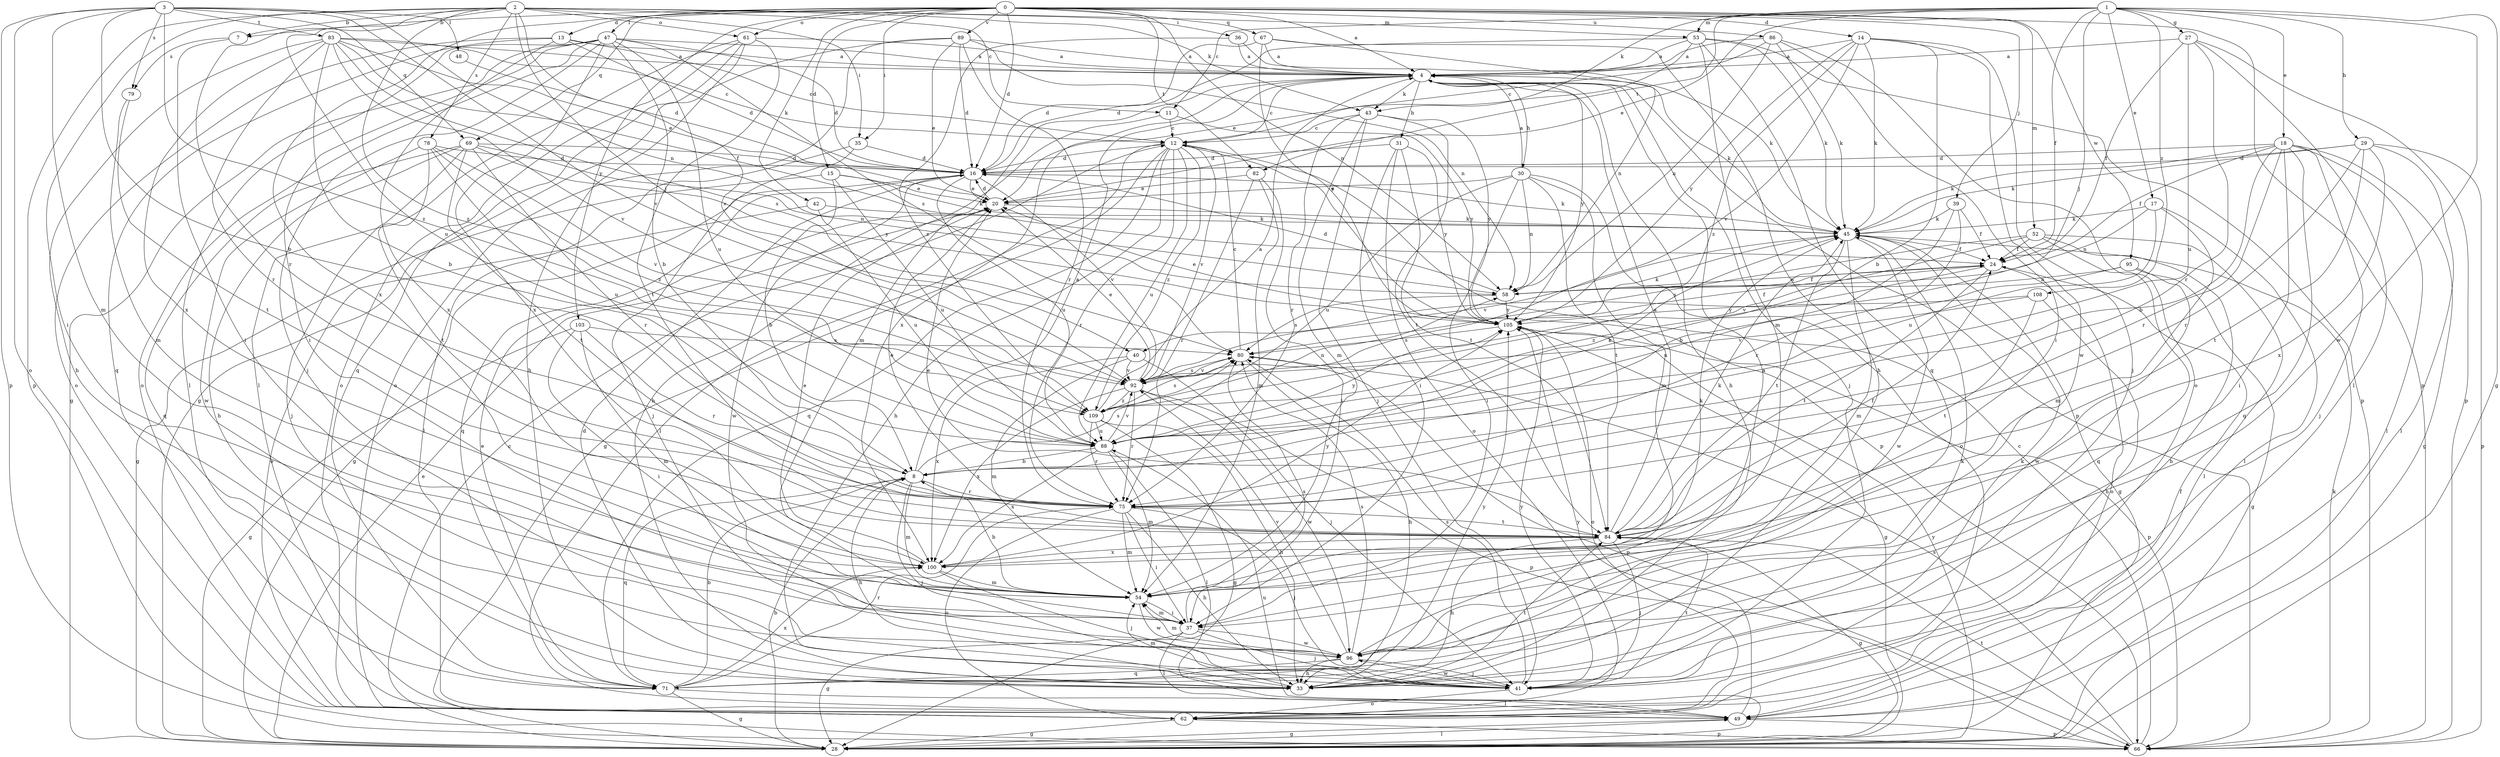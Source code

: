strict digraph  {
0;
1;
2;
3;
4;
7;
8;
11;
12;
13;
14;
15;
16;
17;
18;
20;
24;
27;
28;
29;
30;
31;
33;
35;
36;
37;
39;
40;
41;
42;
43;
45;
47;
48;
49;
52;
53;
54;
58;
61;
62;
66;
67;
69;
71;
75;
78;
79;
80;
82;
83;
84;
86;
88;
89;
92;
95;
96;
100;
103;
105;
108;
109;
0 -> 4  [label=a];
0 -> 7  [label=b];
0 -> 13  [label=d];
0 -> 14  [label=d];
0 -> 15  [label=d];
0 -> 16  [label=d];
0 -> 35  [label=i];
0 -> 39  [label=j];
0 -> 42  [label=k];
0 -> 47  [label=l];
0 -> 52  [label=m];
0 -> 58  [label=n];
0 -> 61  [label=o];
0 -> 66  [label=p];
0 -> 67  [label=q];
0 -> 69  [label=q];
0 -> 82  [label=t];
0 -> 86  [label=u];
0 -> 89  [label=v];
0 -> 95  [label=w];
0 -> 100  [label=x];
0 -> 103  [label=y];
1 -> 11  [label=c];
1 -> 17  [label=e];
1 -> 18  [label=e];
1 -> 20  [label=e];
1 -> 24  [label=f];
1 -> 27  [label=g];
1 -> 28  [label=g];
1 -> 29  [label=h];
1 -> 40  [label=j];
1 -> 43  [label=k];
1 -> 53  [label=m];
1 -> 82  [label=t];
1 -> 96  [label=w];
1 -> 108  [label=z];
2 -> 7  [label=b];
2 -> 11  [label=c];
2 -> 35  [label=i];
2 -> 36  [label=i];
2 -> 37  [label=i];
2 -> 40  [label=j];
2 -> 43  [label=k];
2 -> 53  [label=m];
2 -> 61  [label=o];
2 -> 66  [label=p];
2 -> 75  [label=r];
2 -> 78  [label=s];
2 -> 88  [label=u];
2 -> 92  [label=v];
2 -> 109  [label=z];
3 -> 8  [label=b];
3 -> 48  [label=l];
3 -> 54  [label=m];
3 -> 58  [label=n];
3 -> 62  [label=o];
3 -> 66  [label=p];
3 -> 69  [label=q];
3 -> 79  [label=s];
3 -> 83  [label=t];
3 -> 92  [label=v];
3 -> 109  [label=z];
4 -> 12  [label=c];
4 -> 30  [label=h];
4 -> 31  [label=h];
4 -> 33  [label=h];
4 -> 41  [label=j];
4 -> 43  [label=k];
4 -> 45  [label=k];
4 -> 54  [label=m];
4 -> 66  [label=p];
4 -> 100  [label=x];
4 -> 105  [label=y];
7 -> 37  [label=i];
7 -> 79  [label=s];
8 -> 4  [label=a];
8 -> 33  [label=h];
8 -> 41  [label=j];
8 -> 54  [label=m];
8 -> 71  [label=q];
8 -> 75  [label=r];
8 -> 80  [label=s];
11 -> 12  [label=c];
11 -> 33  [label=h];
11 -> 105  [label=y];
12 -> 16  [label=d];
12 -> 28  [label=g];
12 -> 33  [label=h];
12 -> 49  [label=l];
12 -> 66  [label=p];
12 -> 71  [label=q];
12 -> 75  [label=r];
12 -> 88  [label=u];
12 -> 92  [label=v];
12 -> 109  [label=z];
13 -> 4  [label=a];
13 -> 12  [label=c];
13 -> 16  [label=d];
13 -> 62  [label=o];
13 -> 71  [label=q];
13 -> 100  [label=x];
14 -> 4  [label=a];
14 -> 8  [label=b];
14 -> 41  [label=j];
14 -> 45  [label=k];
14 -> 92  [label=v];
14 -> 96  [label=w];
14 -> 105  [label=y];
14 -> 109  [label=z];
15 -> 8  [label=b];
15 -> 20  [label=e];
15 -> 28  [label=g];
15 -> 45  [label=k];
15 -> 88  [label=u];
16 -> 20  [label=e];
16 -> 28  [label=g];
16 -> 45  [label=k];
16 -> 71  [label=q];
16 -> 88  [label=u];
16 -> 92  [label=v];
16 -> 96  [label=w];
17 -> 45  [label=k];
17 -> 49  [label=l];
17 -> 54  [label=m];
17 -> 58  [label=n];
17 -> 88  [label=u];
18 -> 8  [label=b];
18 -> 16  [label=d];
18 -> 24  [label=f];
18 -> 28  [label=g];
18 -> 37  [label=i];
18 -> 41  [label=j];
18 -> 45  [label=k];
18 -> 49  [label=l];
18 -> 71  [label=q];
18 -> 75  [label=r];
20 -> 16  [label=d];
20 -> 45  [label=k];
24 -> 58  [label=n];
24 -> 62  [label=o];
24 -> 84  [label=t];
24 -> 109  [label=z];
27 -> 4  [label=a];
27 -> 24  [label=f];
27 -> 49  [label=l];
27 -> 66  [label=p];
27 -> 75  [label=r];
27 -> 88  [label=u];
28 -> 8  [label=b];
28 -> 12  [label=c];
28 -> 20  [label=e];
28 -> 49  [label=l];
28 -> 88  [label=u];
28 -> 105  [label=y];
29 -> 16  [label=d];
29 -> 45  [label=k];
29 -> 49  [label=l];
29 -> 66  [label=p];
29 -> 75  [label=r];
29 -> 84  [label=t];
29 -> 100  [label=x];
30 -> 4  [label=a];
30 -> 20  [label=e];
30 -> 37  [label=i];
30 -> 54  [label=m];
30 -> 58  [label=n];
30 -> 62  [label=o];
30 -> 84  [label=t];
30 -> 88  [label=u];
31 -> 16  [label=d];
31 -> 37  [label=i];
31 -> 62  [label=o];
31 -> 84  [label=t];
31 -> 105  [label=y];
33 -> 16  [label=d];
33 -> 45  [label=k];
33 -> 54  [label=m];
33 -> 84  [label=t];
33 -> 105  [label=y];
35 -> 16  [label=d];
35 -> 41  [label=j];
35 -> 49  [label=l];
36 -> 4  [label=a];
36 -> 45  [label=k];
36 -> 109  [label=z];
37 -> 28  [label=g];
37 -> 41  [label=j];
37 -> 49  [label=l];
37 -> 54  [label=m];
37 -> 80  [label=s];
37 -> 96  [label=w];
39 -> 8  [label=b];
39 -> 24  [label=f];
39 -> 45  [label=k];
39 -> 75  [label=r];
40 -> 41  [label=j];
40 -> 54  [label=m];
40 -> 92  [label=v];
40 -> 100  [label=x];
41 -> 45  [label=k];
41 -> 62  [label=o];
41 -> 80  [label=s];
41 -> 84  [label=t];
41 -> 96  [label=w];
41 -> 105  [label=y];
42 -> 45  [label=k];
42 -> 62  [label=o];
42 -> 88  [label=u];
43 -> 12  [label=c];
43 -> 41  [label=j];
43 -> 54  [label=m];
43 -> 75  [label=r];
43 -> 84  [label=t];
43 -> 105  [label=y];
45 -> 24  [label=f];
45 -> 28  [label=g];
45 -> 54  [label=m];
45 -> 84  [label=t];
45 -> 92  [label=v];
45 -> 96  [label=w];
47 -> 4  [label=a];
47 -> 8  [label=b];
47 -> 16  [label=d];
47 -> 28  [label=g];
47 -> 37  [label=i];
47 -> 41  [label=j];
47 -> 49  [label=l];
47 -> 62  [label=o];
47 -> 80  [label=s];
47 -> 88  [label=u];
47 -> 100  [label=x];
48 -> 16  [label=d];
49 -> 28  [label=g];
49 -> 66  [label=p];
49 -> 105  [label=y];
52 -> 24  [label=f];
52 -> 33  [label=h];
52 -> 49  [label=l];
52 -> 71  [label=q];
52 -> 80  [label=s];
52 -> 92  [label=v];
53 -> 4  [label=a];
53 -> 16  [label=d];
53 -> 20  [label=e];
53 -> 45  [label=k];
53 -> 54  [label=m];
53 -> 66  [label=p];
53 -> 71  [label=q];
54 -> 8  [label=b];
54 -> 37  [label=i];
54 -> 96  [label=w];
58 -> 16  [label=d];
58 -> 24  [label=f];
58 -> 80  [label=s];
58 -> 105  [label=y];
61 -> 4  [label=a];
61 -> 33  [label=h];
61 -> 49  [label=l];
61 -> 62  [label=o];
61 -> 71  [label=q];
61 -> 84  [label=t];
62 -> 24  [label=f];
62 -> 28  [label=g];
62 -> 66  [label=p];
66 -> 12  [label=c];
66 -> 45  [label=k];
66 -> 80  [label=s];
66 -> 84  [label=t];
67 -> 4  [label=a];
67 -> 16  [label=d];
67 -> 33  [label=h];
67 -> 58  [label=n];
67 -> 105  [label=y];
69 -> 16  [label=d];
69 -> 33  [label=h];
69 -> 41  [label=j];
69 -> 58  [label=n];
69 -> 71  [label=q];
69 -> 75  [label=r];
69 -> 84  [label=t];
69 -> 105  [label=y];
71 -> 8  [label=b];
71 -> 20  [label=e];
71 -> 28  [label=g];
71 -> 49  [label=l];
71 -> 75  [label=r];
71 -> 100  [label=x];
75 -> 20  [label=e];
75 -> 33  [label=h];
75 -> 37  [label=i];
75 -> 41  [label=j];
75 -> 54  [label=m];
75 -> 62  [label=o];
75 -> 84  [label=t];
78 -> 16  [label=d];
78 -> 84  [label=t];
78 -> 88  [label=u];
78 -> 92  [label=v];
78 -> 96  [label=w];
78 -> 109  [label=z];
79 -> 54  [label=m];
79 -> 84  [label=t];
80 -> 12  [label=c];
80 -> 33  [label=h];
80 -> 66  [label=p];
80 -> 92  [label=v];
82 -> 20  [label=e];
82 -> 37  [label=i];
82 -> 54  [label=m];
82 -> 75  [label=r];
83 -> 4  [label=a];
83 -> 8  [label=b];
83 -> 12  [label=c];
83 -> 20  [label=e];
83 -> 24  [label=f];
83 -> 33  [label=h];
83 -> 75  [label=r];
83 -> 80  [label=s];
83 -> 92  [label=v];
83 -> 100  [label=x];
84 -> 4  [label=a];
84 -> 20  [label=e];
84 -> 24  [label=f];
84 -> 28  [label=g];
84 -> 33  [label=h];
84 -> 41  [label=j];
84 -> 45  [label=k];
84 -> 100  [label=x];
86 -> 4  [label=a];
86 -> 12  [label=c];
86 -> 37  [label=i];
86 -> 45  [label=k];
86 -> 58  [label=n];
86 -> 62  [label=o];
88 -> 8  [label=b];
88 -> 45  [label=k];
88 -> 49  [label=l];
88 -> 54  [label=m];
88 -> 92  [label=v];
88 -> 100  [label=x];
88 -> 105  [label=y];
89 -> 4  [label=a];
89 -> 16  [label=d];
89 -> 20  [label=e];
89 -> 28  [label=g];
89 -> 58  [label=n];
89 -> 62  [label=o];
89 -> 75  [label=r];
92 -> 20  [label=e];
92 -> 66  [label=p];
92 -> 75  [label=r];
92 -> 80  [label=s];
92 -> 96  [label=w];
92 -> 100  [label=x];
92 -> 109  [label=z];
95 -> 28  [label=g];
95 -> 58  [label=n];
95 -> 88  [label=u];
95 -> 96  [label=w];
96 -> 4  [label=a];
96 -> 33  [label=h];
96 -> 41  [label=j];
96 -> 54  [label=m];
96 -> 71  [label=q];
96 -> 80  [label=s];
96 -> 92  [label=v];
100 -> 20  [label=e];
100 -> 41  [label=j];
100 -> 45  [label=k];
100 -> 54  [label=m];
100 -> 105  [label=y];
103 -> 28  [label=g];
103 -> 37  [label=i];
103 -> 54  [label=m];
103 -> 75  [label=r];
103 -> 80  [label=s];
105 -> 20  [label=e];
105 -> 24  [label=f];
105 -> 28  [label=g];
105 -> 45  [label=k];
105 -> 62  [label=o];
105 -> 66  [label=p];
105 -> 80  [label=s];
108 -> 33  [label=h];
108 -> 84  [label=t];
108 -> 92  [label=v];
108 -> 105  [label=y];
109 -> 4  [label=a];
109 -> 28  [label=g];
109 -> 33  [label=h];
109 -> 58  [label=n];
109 -> 75  [label=r];
109 -> 80  [label=s];
109 -> 88  [label=u];
}

